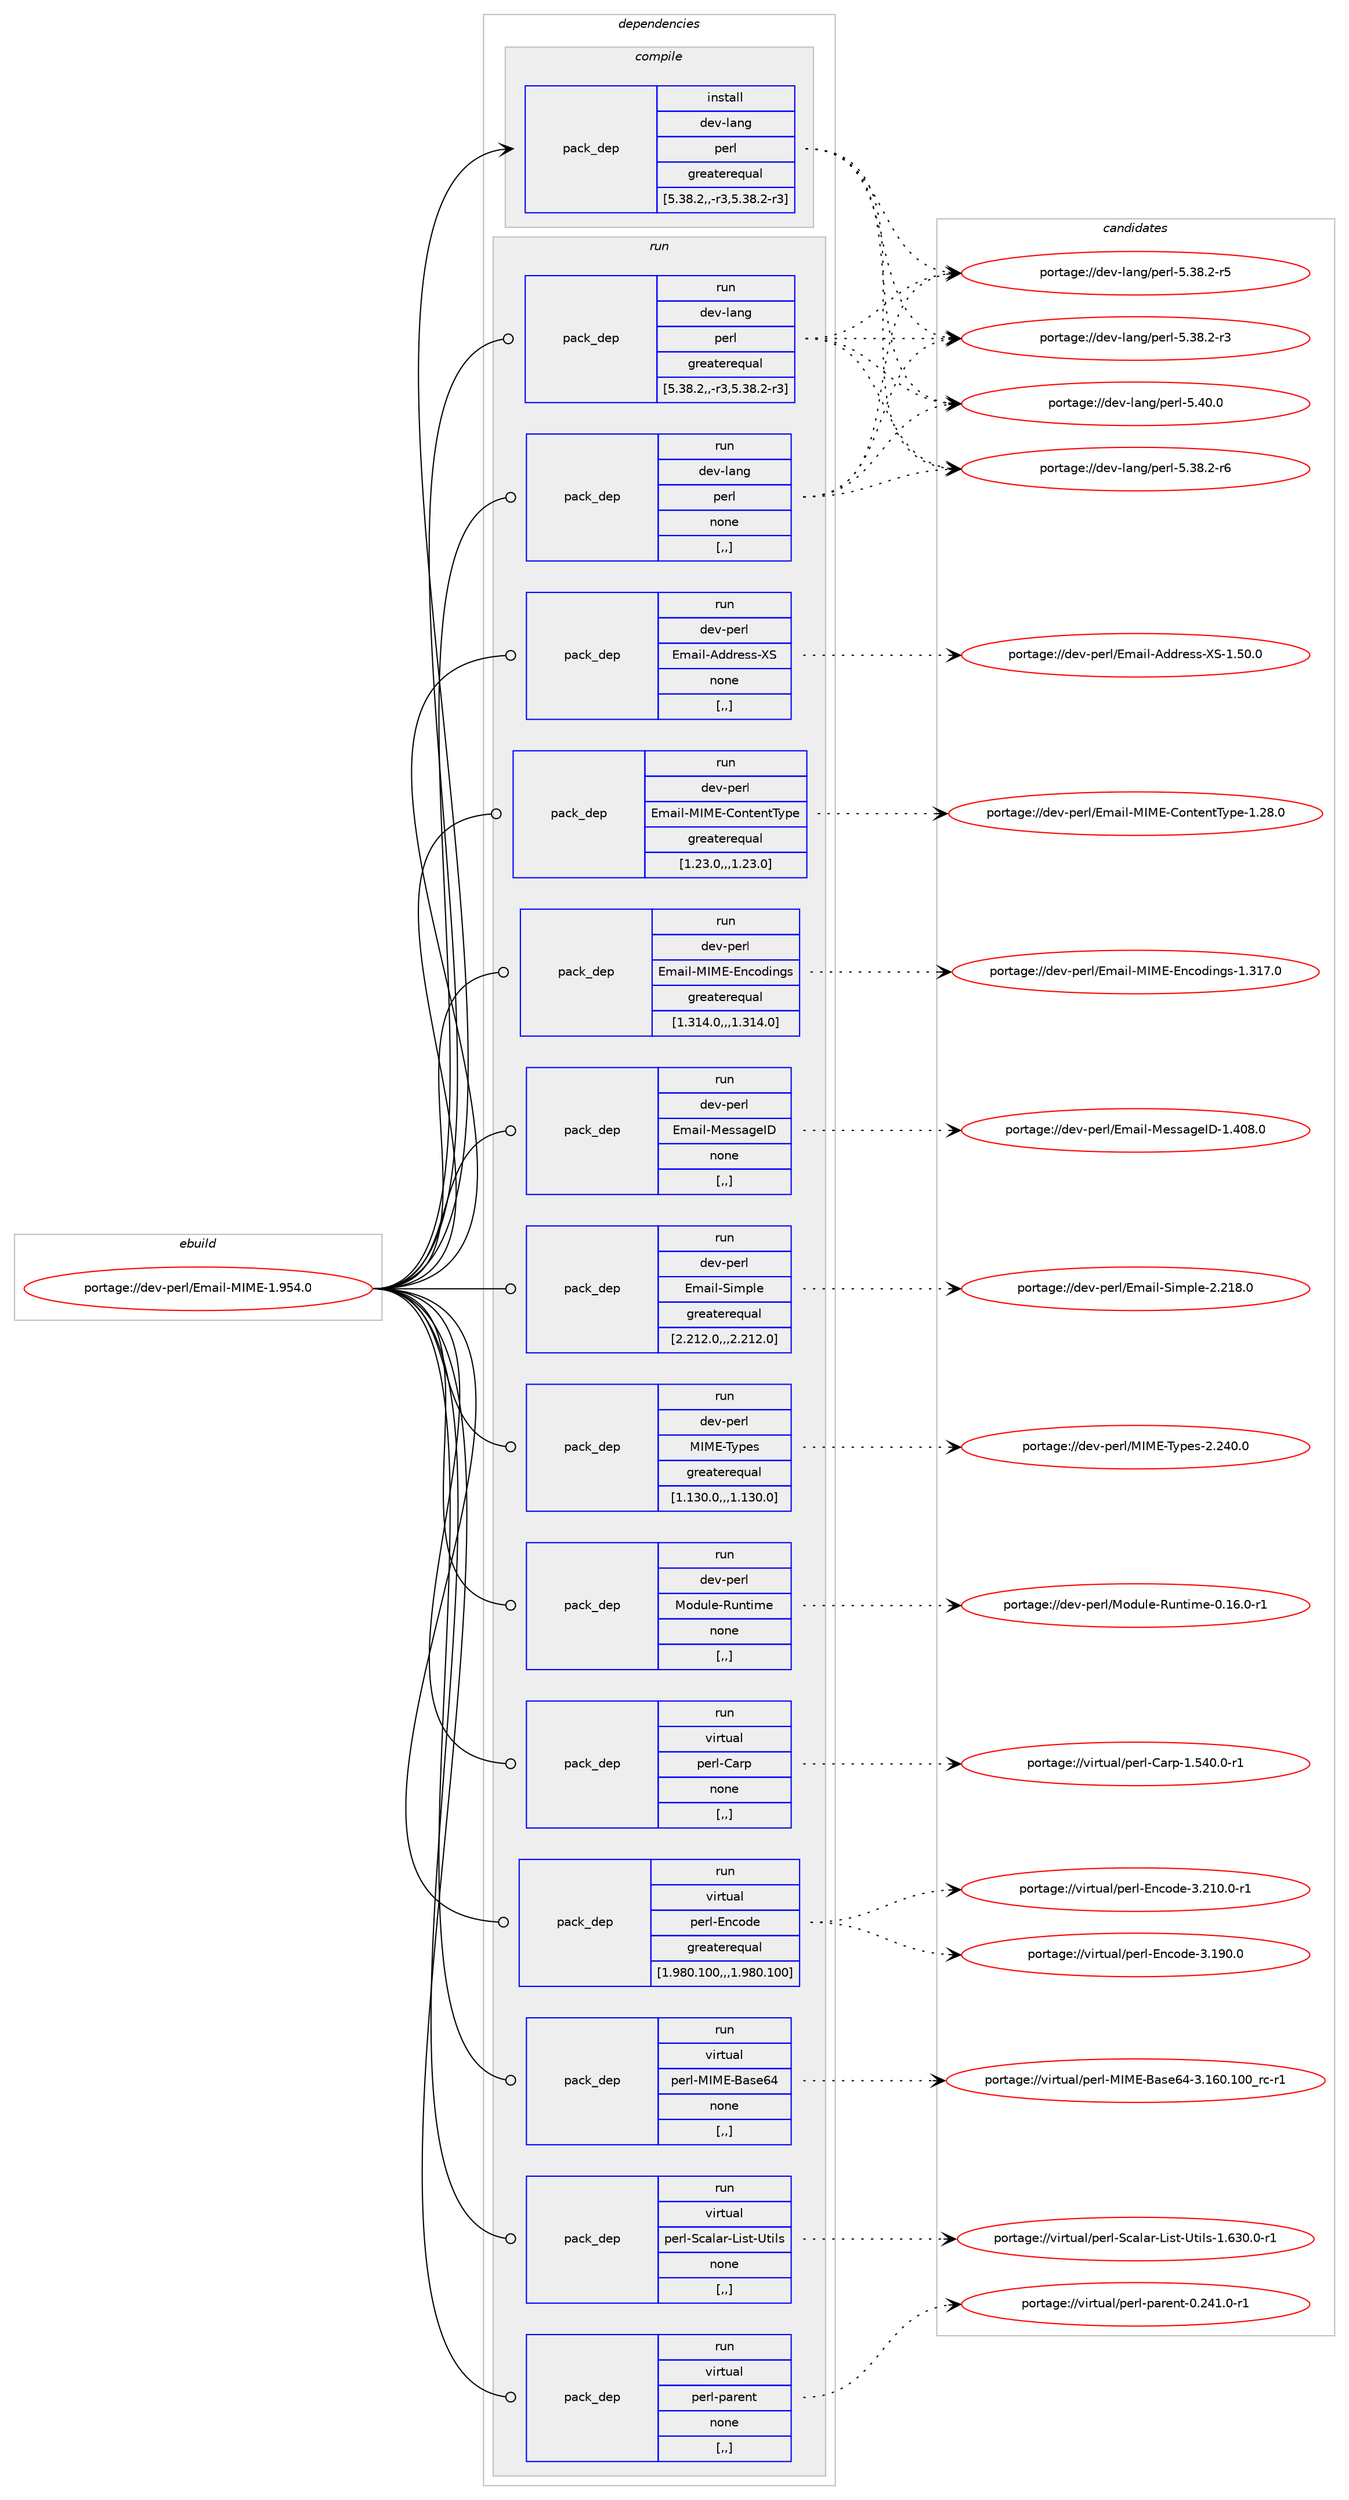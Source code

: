 digraph prolog {

# *************
# Graph options
# *************

newrank=true;
concentrate=true;
compound=true;
graph [rankdir=LR,fontname=Helvetica,fontsize=10,ranksep=1.5];#, ranksep=2.5, nodesep=0.2];
edge  [arrowhead=vee];
node  [fontname=Helvetica,fontsize=10];

# **********
# The ebuild
# **********

subgraph cluster_leftcol {
color=gray;
label=<<i>ebuild</i>>;
id [label="portage://dev-perl/Email-MIME-1.954.0", color=red, width=4, href="../dev-perl/Email-MIME-1.954.0.svg"];
}

# ****************
# The dependencies
# ****************

subgraph cluster_midcol {
color=gray;
label=<<i>dependencies</i>>;
subgraph cluster_compile {
fillcolor="#eeeeee";
style=filled;
label=<<i>compile</i>>;
subgraph pack98903 {
dependency130008 [label=<<TABLE BORDER="0" CELLBORDER="1" CELLSPACING="0" CELLPADDING="4" WIDTH="220"><TR><TD ROWSPAN="6" CELLPADDING="30">pack_dep</TD></TR><TR><TD WIDTH="110">install</TD></TR><TR><TD>dev-lang</TD></TR><TR><TD>perl</TD></TR><TR><TD>greaterequal</TD></TR><TR><TD>[5.38.2,,-r3,5.38.2-r3]</TD></TR></TABLE>>, shape=none, color=blue];
}
id:e -> dependency130008:w [weight=20,style="solid",arrowhead="vee"];
}
subgraph cluster_compileandrun {
fillcolor="#eeeeee";
style=filled;
label=<<i>compile and run</i>>;
}
subgraph cluster_run {
fillcolor="#eeeeee";
style=filled;
label=<<i>run</i>>;
subgraph pack98904 {
dependency130009 [label=<<TABLE BORDER="0" CELLBORDER="1" CELLSPACING="0" CELLPADDING="4" WIDTH="220"><TR><TD ROWSPAN="6" CELLPADDING="30">pack_dep</TD></TR><TR><TD WIDTH="110">run</TD></TR><TR><TD>dev-lang</TD></TR><TR><TD>perl</TD></TR><TR><TD>greaterequal</TD></TR><TR><TD>[5.38.2,,-r3,5.38.2-r3]</TD></TR></TABLE>>, shape=none, color=blue];
}
id:e -> dependency130009:w [weight=20,style="solid",arrowhead="odot"];
subgraph pack98905 {
dependency130010 [label=<<TABLE BORDER="0" CELLBORDER="1" CELLSPACING="0" CELLPADDING="4" WIDTH="220"><TR><TD ROWSPAN="6" CELLPADDING="30">pack_dep</TD></TR><TR><TD WIDTH="110">run</TD></TR><TR><TD>dev-lang</TD></TR><TR><TD>perl</TD></TR><TR><TD>none</TD></TR><TR><TD>[,,]</TD></TR></TABLE>>, shape=none, color=blue];
}
id:e -> dependency130010:w [weight=20,style="solid",arrowhead="odot"];
subgraph pack98906 {
dependency130011 [label=<<TABLE BORDER="0" CELLBORDER="1" CELLSPACING="0" CELLPADDING="4" WIDTH="220"><TR><TD ROWSPAN="6" CELLPADDING="30">pack_dep</TD></TR><TR><TD WIDTH="110">run</TD></TR><TR><TD>dev-perl</TD></TR><TR><TD>Email-Address-XS</TD></TR><TR><TD>none</TD></TR><TR><TD>[,,]</TD></TR></TABLE>>, shape=none, color=blue];
}
id:e -> dependency130011:w [weight=20,style="solid",arrowhead="odot"];
subgraph pack98907 {
dependency130012 [label=<<TABLE BORDER="0" CELLBORDER="1" CELLSPACING="0" CELLPADDING="4" WIDTH="220"><TR><TD ROWSPAN="6" CELLPADDING="30">pack_dep</TD></TR><TR><TD WIDTH="110">run</TD></TR><TR><TD>dev-perl</TD></TR><TR><TD>Email-MIME-ContentType</TD></TR><TR><TD>greaterequal</TD></TR><TR><TD>[1.23.0,,,1.23.0]</TD></TR></TABLE>>, shape=none, color=blue];
}
id:e -> dependency130012:w [weight=20,style="solid",arrowhead="odot"];
subgraph pack98908 {
dependency130013 [label=<<TABLE BORDER="0" CELLBORDER="1" CELLSPACING="0" CELLPADDING="4" WIDTH="220"><TR><TD ROWSPAN="6" CELLPADDING="30">pack_dep</TD></TR><TR><TD WIDTH="110">run</TD></TR><TR><TD>dev-perl</TD></TR><TR><TD>Email-MIME-Encodings</TD></TR><TR><TD>greaterequal</TD></TR><TR><TD>[1.314.0,,,1.314.0]</TD></TR></TABLE>>, shape=none, color=blue];
}
id:e -> dependency130013:w [weight=20,style="solid",arrowhead="odot"];
subgraph pack98909 {
dependency130014 [label=<<TABLE BORDER="0" CELLBORDER="1" CELLSPACING="0" CELLPADDING="4" WIDTH="220"><TR><TD ROWSPAN="6" CELLPADDING="30">pack_dep</TD></TR><TR><TD WIDTH="110">run</TD></TR><TR><TD>dev-perl</TD></TR><TR><TD>Email-MessageID</TD></TR><TR><TD>none</TD></TR><TR><TD>[,,]</TD></TR></TABLE>>, shape=none, color=blue];
}
id:e -> dependency130014:w [weight=20,style="solid",arrowhead="odot"];
subgraph pack98910 {
dependency130015 [label=<<TABLE BORDER="0" CELLBORDER="1" CELLSPACING="0" CELLPADDING="4" WIDTH="220"><TR><TD ROWSPAN="6" CELLPADDING="30">pack_dep</TD></TR><TR><TD WIDTH="110">run</TD></TR><TR><TD>dev-perl</TD></TR><TR><TD>Email-Simple</TD></TR><TR><TD>greaterequal</TD></TR><TR><TD>[2.212.0,,,2.212.0]</TD></TR></TABLE>>, shape=none, color=blue];
}
id:e -> dependency130015:w [weight=20,style="solid",arrowhead="odot"];
subgraph pack98911 {
dependency130016 [label=<<TABLE BORDER="0" CELLBORDER="1" CELLSPACING="0" CELLPADDING="4" WIDTH="220"><TR><TD ROWSPAN="6" CELLPADDING="30">pack_dep</TD></TR><TR><TD WIDTH="110">run</TD></TR><TR><TD>dev-perl</TD></TR><TR><TD>MIME-Types</TD></TR><TR><TD>greaterequal</TD></TR><TR><TD>[1.130.0,,,1.130.0]</TD></TR></TABLE>>, shape=none, color=blue];
}
id:e -> dependency130016:w [weight=20,style="solid",arrowhead="odot"];
subgraph pack98912 {
dependency130017 [label=<<TABLE BORDER="0" CELLBORDER="1" CELLSPACING="0" CELLPADDING="4" WIDTH="220"><TR><TD ROWSPAN="6" CELLPADDING="30">pack_dep</TD></TR><TR><TD WIDTH="110">run</TD></TR><TR><TD>dev-perl</TD></TR><TR><TD>Module-Runtime</TD></TR><TR><TD>none</TD></TR><TR><TD>[,,]</TD></TR></TABLE>>, shape=none, color=blue];
}
id:e -> dependency130017:w [weight=20,style="solid",arrowhead="odot"];
subgraph pack98913 {
dependency130018 [label=<<TABLE BORDER="0" CELLBORDER="1" CELLSPACING="0" CELLPADDING="4" WIDTH="220"><TR><TD ROWSPAN="6" CELLPADDING="30">pack_dep</TD></TR><TR><TD WIDTH="110">run</TD></TR><TR><TD>virtual</TD></TR><TR><TD>perl-Carp</TD></TR><TR><TD>none</TD></TR><TR><TD>[,,]</TD></TR></TABLE>>, shape=none, color=blue];
}
id:e -> dependency130018:w [weight=20,style="solid",arrowhead="odot"];
subgraph pack98914 {
dependency130019 [label=<<TABLE BORDER="0" CELLBORDER="1" CELLSPACING="0" CELLPADDING="4" WIDTH="220"><TR><TD ROWSPAN="6" CELLPADDING="30">pack_dep</TD></TR><TR><TD WIDTH="110">run</TD></TR><TR><TD>virtual</TD></TR><TR><TD>perl-Encode</TD></TR><TR><TD>greaterequal</TD></TR><TR><TD>[1.980.100,,,1.980.100]</TD></TR></TABLE>>, shape=none, color=blue];
}
id:e -> dependency130019:w [weight=20,style="solid",arrowhead="odot"];
subgraph pack98915 {
dependency130020 [label=<<TABLE BORDER="0" CELLBORDER="1" CELLSPACING="0" CELLPADDING="4" WIDTH="220"><TR><TD ROWSPAN="6" CELLPADDING="30">pack_dep</TD></TR><TR><TD WIDTH="110">run</TD></TR><TR><TD>virtual</TD></TR><TR><TD>perl-MIME-Base64</TD></TR><TR><TD>none</TD></TR><TR><TD>[,,]</TD></TR></TABLE>>, shape=none, color=blue];
}
id:e -> dependency130020:w [weight=20,style="solid",arrowhead="odot"];
subgraph pack98916 {
dependency130021 [label=<<TABLE BORDER="0" CELLBORDER="1" CELLSPACING="0" CELLPADDING="4" WIDTH="220"><TR><TD ROWSPAN="6" CELLPADDING="30">pack_dep</TD></TR><TR><TD WIDTH="110">run</TD></TR><TR><TD>virtual</TD></TR><TR><TD>perl-Scalar-List-Utils</TD></TR><TR><TD>none</TD></TR><TR><TD>[,,]</TD></TR></TABLE>>, shape=none, color=blue];
}
id:e -> dependency130021:w [weight=20,style="solid",arrowhead="odot"];
subgraph pack98917 {
dependency130022 [label=<<TABLE BORDER="0" CELLBORDER="1" CELLSPACING="0" CELLPADDING="4" WIDTH="220"><TR><TD ROWSPAN="6" CELLPADDING="30">pack_dep</TD></TR><TR><TD WIDTH="110">run</TD></TR><TR><TD>virtual</TD></TR><TR><TD>perl-parent</TD></TR><TR><TD>none</TD></TR><TR><TD>[,,]</TD></TR></TABLE>>, shape=none, color=blue];
}
id:e -> dependency130022:w [weight=20,style="solid",arrowhead="odot"];
}
}

# **************
# The candidates
# **************

subgraph cluster_choices {
rank=same;
color=gray;
label=<<i>candidates</i>>;

subgraph choice98903 {
color=black;
nodesep=1;
choice10010111845108971101034711210111410845534652484648 [label="portage://dev-lang/perl-5.40.0", color=red, width=4,href="../dev-lang/perl-5.40.0.svg"];
choice100101118451089711010347112101114108455346515646504511454 [label="portage://dev-lang/perl-5.38.2-r6", color=red, width=4,href="../dev-lang/perl-5.38.2-r6.svg"];
choice100101118451089711010347112101114108455346515646504511453 [label="portage://dev-lang/perl-5.38.2-r5", color=red, width=4,href="../dev-lang/perl-5.38.2-r5.svg"];
choice100101118451089711010347112101114108455346515646504511451 [label="portage://dev-lang/perl-5.38.2-r3", color=red, width=4,href="../dev-lang/perl-5.38.2-r3.svg"];
dependency130008:e -> choice10010111845108971101034711210111410845534652484648:w [style=dotted,weight="100"];
dependency130008:e -> choice100101118451089711010347112101114108455346515646504511454:w [style=dotted,weight="100"];
dependency130008:e -> choice100101118451089711010347112101114108455346515646504511453:w [style=dotted,weight="100"];
dependency130008:e -> choice100101118451089711010347112101114108455346515646504511451:w [style=dotted,weight="100"];
}
subgraph choice98904 {
color=black;
nodesep=1;
choice10010111845108971101034711210111410845534652484648 [label="portage://dev-lang/perl-5.40.0", color=red, width=4,href="../dev-lang/perl-5.40.0.svg"];
choice100101118451089711010347112101114108455346515646504511454 [label="portage://dev-lang/perl-5.38.2-r6", color=red, width=4,href="../dev-lang/perl-5.38.2-r6.svg"];
choice100101118451089711010347112101114108455346515646504511453 [label="portage://dev-lang/perl-5.38.2-r5", color=red, width=4,href="../dev-lang/perl-5.38.2-r5.svg"];
choice100101118451089711010347112101114108455346515646504511451 [label="portage://dev-lang/perl-5.38.2-r3", color=red, width=4,href="../dev-lang/perl-5.38.2-r3.svg"];
dependency130009:e -> choice10010111845108971101034711210111410845534652484648:w [style=dotted,weight="100"];
dependency130009:e -> choice100101118451089711010347112101114108455346515646504511454:w [style=dotted,weight="100"];
dependency130009:e -> choice100101118451089711010347112101114108455346515646504511453:w [style=dotted,weight="100"];
dependency130009:e -> choice100101118451089711010347112101114108455346515646504511451:w [style=dotted,weight="100"];
}
subgraph choice98905 {
color=black;
nodesep=1;
choice10010111845108971101034711210111410845534652484648 [label="portage://dev-lang/perl-5.40.0", color=red, width=4,href="../dev-lang/perl-5.40.0.svg"];
choice100101118451089711010347112101114108455346515646504511454 [label="portage://dev-lang/perl-5.38.2-r6", color=red, width=4,href="../dev-lang/perl-5.38.2-r6.svg"];
choice100101118451089711010347112101114108455346515646504511453 [label="portage://dev-lang/perl-5.38.2-r5", color=red, width=4,href="../dev-lang/perl-5.38.2-r5.svg"];
choice100101118451089711010347112101114108455346515646504511451 [label="portage://dev-lang/perl-5.38.2-r3", color=red, width=4,href="../dev-lang/perl-5.38.2-r3.svg"];
dependency130010:e -> choice10010111845108971101034711210111410845534652484648:w [style=dotted,weight="100"];
dependency130010:e -> choice100101118451089711010347112101114108455346515646504511454:w [style=dotted,weight="100"];
dependency130010:e -> choice100101118451089711010347112101114108455346515646504511453:w [style=dotted,weight="100"];
dependency130010:e -> choice100101118451089711010347112101114108455346515646504511451:w [style=dotted,weight="100"];
}
subgraph choice98906 {
color=black;
nodesep=1;
choice10010111845112101114108476910997105108456510010011410111511545888345494653484648 [label="portage://dev-perl/Email-Address-XS-1.50.0", color=red, width=4,href="../dev-perl/Email-Address-XS-1.50.0.svg"];
dependency130011:e -> choice10010111845112101114108476910997105108456510010011410111511545888345494653484648:w [style=dotted,weight="100"];
}
subgraph choice98907 {
color=black;
nodesep=1;
choice10010111845112101114108476910997105108457773776945671111101161011101168412111210145494650564648 [label="portage://dev-perl/Email-MIME-ContentType-1.28.0", color=red, width=4,href="../dev-perl/Email-MIME-ContentType-1.28.0.svg"];
dependency130012:e -> choice10010111845112101114108476910997105108457773776945671111101161011101168412111210145494650564648:w [style=dotted,weight="100"];
}
subgraph choice98908 {
color=black;
nodesep=1;
choice1001011184511210111410847691099710510845777377694569110991111001051101031154549465149554648 [label="portage://dev-perl/Email-MIME-Encodings-1.317.0", color=red, width=4,href="../dev-perl/Email-MIME-Encodings-1.317.0.svg"];
dependency130013:e -> choice1001011184511210111410847691099710510845777377694569110991111001051101031154549465149554648:w [style=dotted,weight="100"];
}
subgraph choice98909 {
color=black;
nodesep=1;
choice1001011184511210111410847691099710510845771011151159710310173684549465248564648 [label="portage://dev-perl/Email-MessageID-1.408.0", color=red, width=4,href="../dev-perl/Email-MessageID-1.408.0.svg"];
dependency130014:e -> choice1001011184511210111410847691099710510845771011151159710310173684549465248564648:w [style=dotted,weight="100"];
}
subgraph choice98910 {
color=black;
nodesep=1;
choice1001011184511210111410847691099710510845831051091121081014550465049564648 [label="portage://dev-perl/Email-Simple-2.218.0", color=red, width=4,href="../dev-perl/Email-Simple-2.218.0.svg"];
dependency130015:e -> choice1001011184511210111410847691099710510845831051091121081014550465049564648:w [style=dotted,weight="100"];
}
subgraph choice98911 {
color=black;
nodesep=1;
choice10010111845112101114108477773776945841211121011154550465052484648 [label="portage://dev-perl/MIME-Types-2.240.0", color=red, width=4,href="../dev-perl/MIME-Types-2.240.0.svg"];
dependency130016:e -> choice10010111845112101114108477773776945841211121011154550465052484648:w [style=dotted,weight="100"];
}
subgraph choice98912 {
color=black;
nodesep=1;
choice1001011184511210111410847771111001171081014582117110116105109101454846495446484511449 [label="portage://dev-perl/Module-Runtime-0.16.0-r1", color=red, width=4,href="../dev-perl/Module-Runtime-0.16.0-r1.svg"];
dependency130017:e -> choice1001011184511210111410847771111001171081014582117110116105109101454846495446484511449:w [style=dotted,weight="100"];
}
subgraph choice98913 {
color=black;
nodesep=1;
choice118105114116117971084711210111410845679711411245494653524846484511449 [label="portage://virtual/perl-Carp-1.540.0-r1", color=red, width=4,href="../virtual/perl-Carp-1.540.0-r1.svg"];
dependency130018:e -> choice118105114116117971084711210111410845679711411245494653524846484511449:w [style=dotted,weight="100"];
}
subgraph choice98914 {
color=black;
nodesep=1;
choice118105114116117971084711210111410845691109911110010145514650494846484511449 [label="portage://virtual/perl-Encode-3.210.0-r1", color=red, width=4,href="../virtual/perl-Encode-3.210.0-r1.svg"];
choice11810511411611797108471121011141084569110991111001014551464957484648 [label="portage://virtual/perl-Encode-3.190.0", color=red, width=4,href="../virtual/perl-Encode-3.190.0.svg"];
dependency130019:e -> choice118105114116117971084711210111410845691109911110010145514650494846484511449:w [style=dotted,weight="100"];
dependency130019:e -> choice11810511411611797108471121011141084569110991111001014551464957484648:w [style=dotted,weight="100"];
}
subgraph choice98915 {
color=black;
nodesep=1;
choice1181051141161179710847112101114108457773776945669711510154524551464954484649484895114994511449 [label="portage://virtual/perl-MIME-Base64-3.160.100_rc-r1", color=red, width=4,href="../virtual/perl-MIME-Base64-3.160.100_rc-r1.svg"];
dependency130020:e -> choice1181051141161179710847112101114108457773776945669711510154524551464954484649484895114994511449:w [style=dotted,weight="100"];
}
subgraph choice98916 {
color=black;
nodesep=1;
choice118105114116117971084711210111410845839997108971144576105115116458511610510811545494654514846484511449 [label="portage://virtual/perl-Scalar-List-Utils-1.630.0-r1", color=red, width=4,href="../virtual/perl-Scalar-List-Utils-1.630.0-r1.svg"];
dependency130021:e -> choice118105114116117971084711210111410845839997108971144576105115116458511610510811545494654514846484511449:w [style=dotted,weight="100"];
}
subgraph choice98917 {
color=black;
nodesep=1;
choice1181051141161179710847112101114108451129711410111011645484650524946484511449 [label="portage://virtual/perl-parent-0.241.0-r1", color=red, width=4,href="../virtual/perl-parent-0.241.0-r1.svg"];
dependency130022:e -> choice1181051141161179710847112101114108451129711410111011645484650524946484511449:w [style=dotted,weight="100"];
}
}

}
